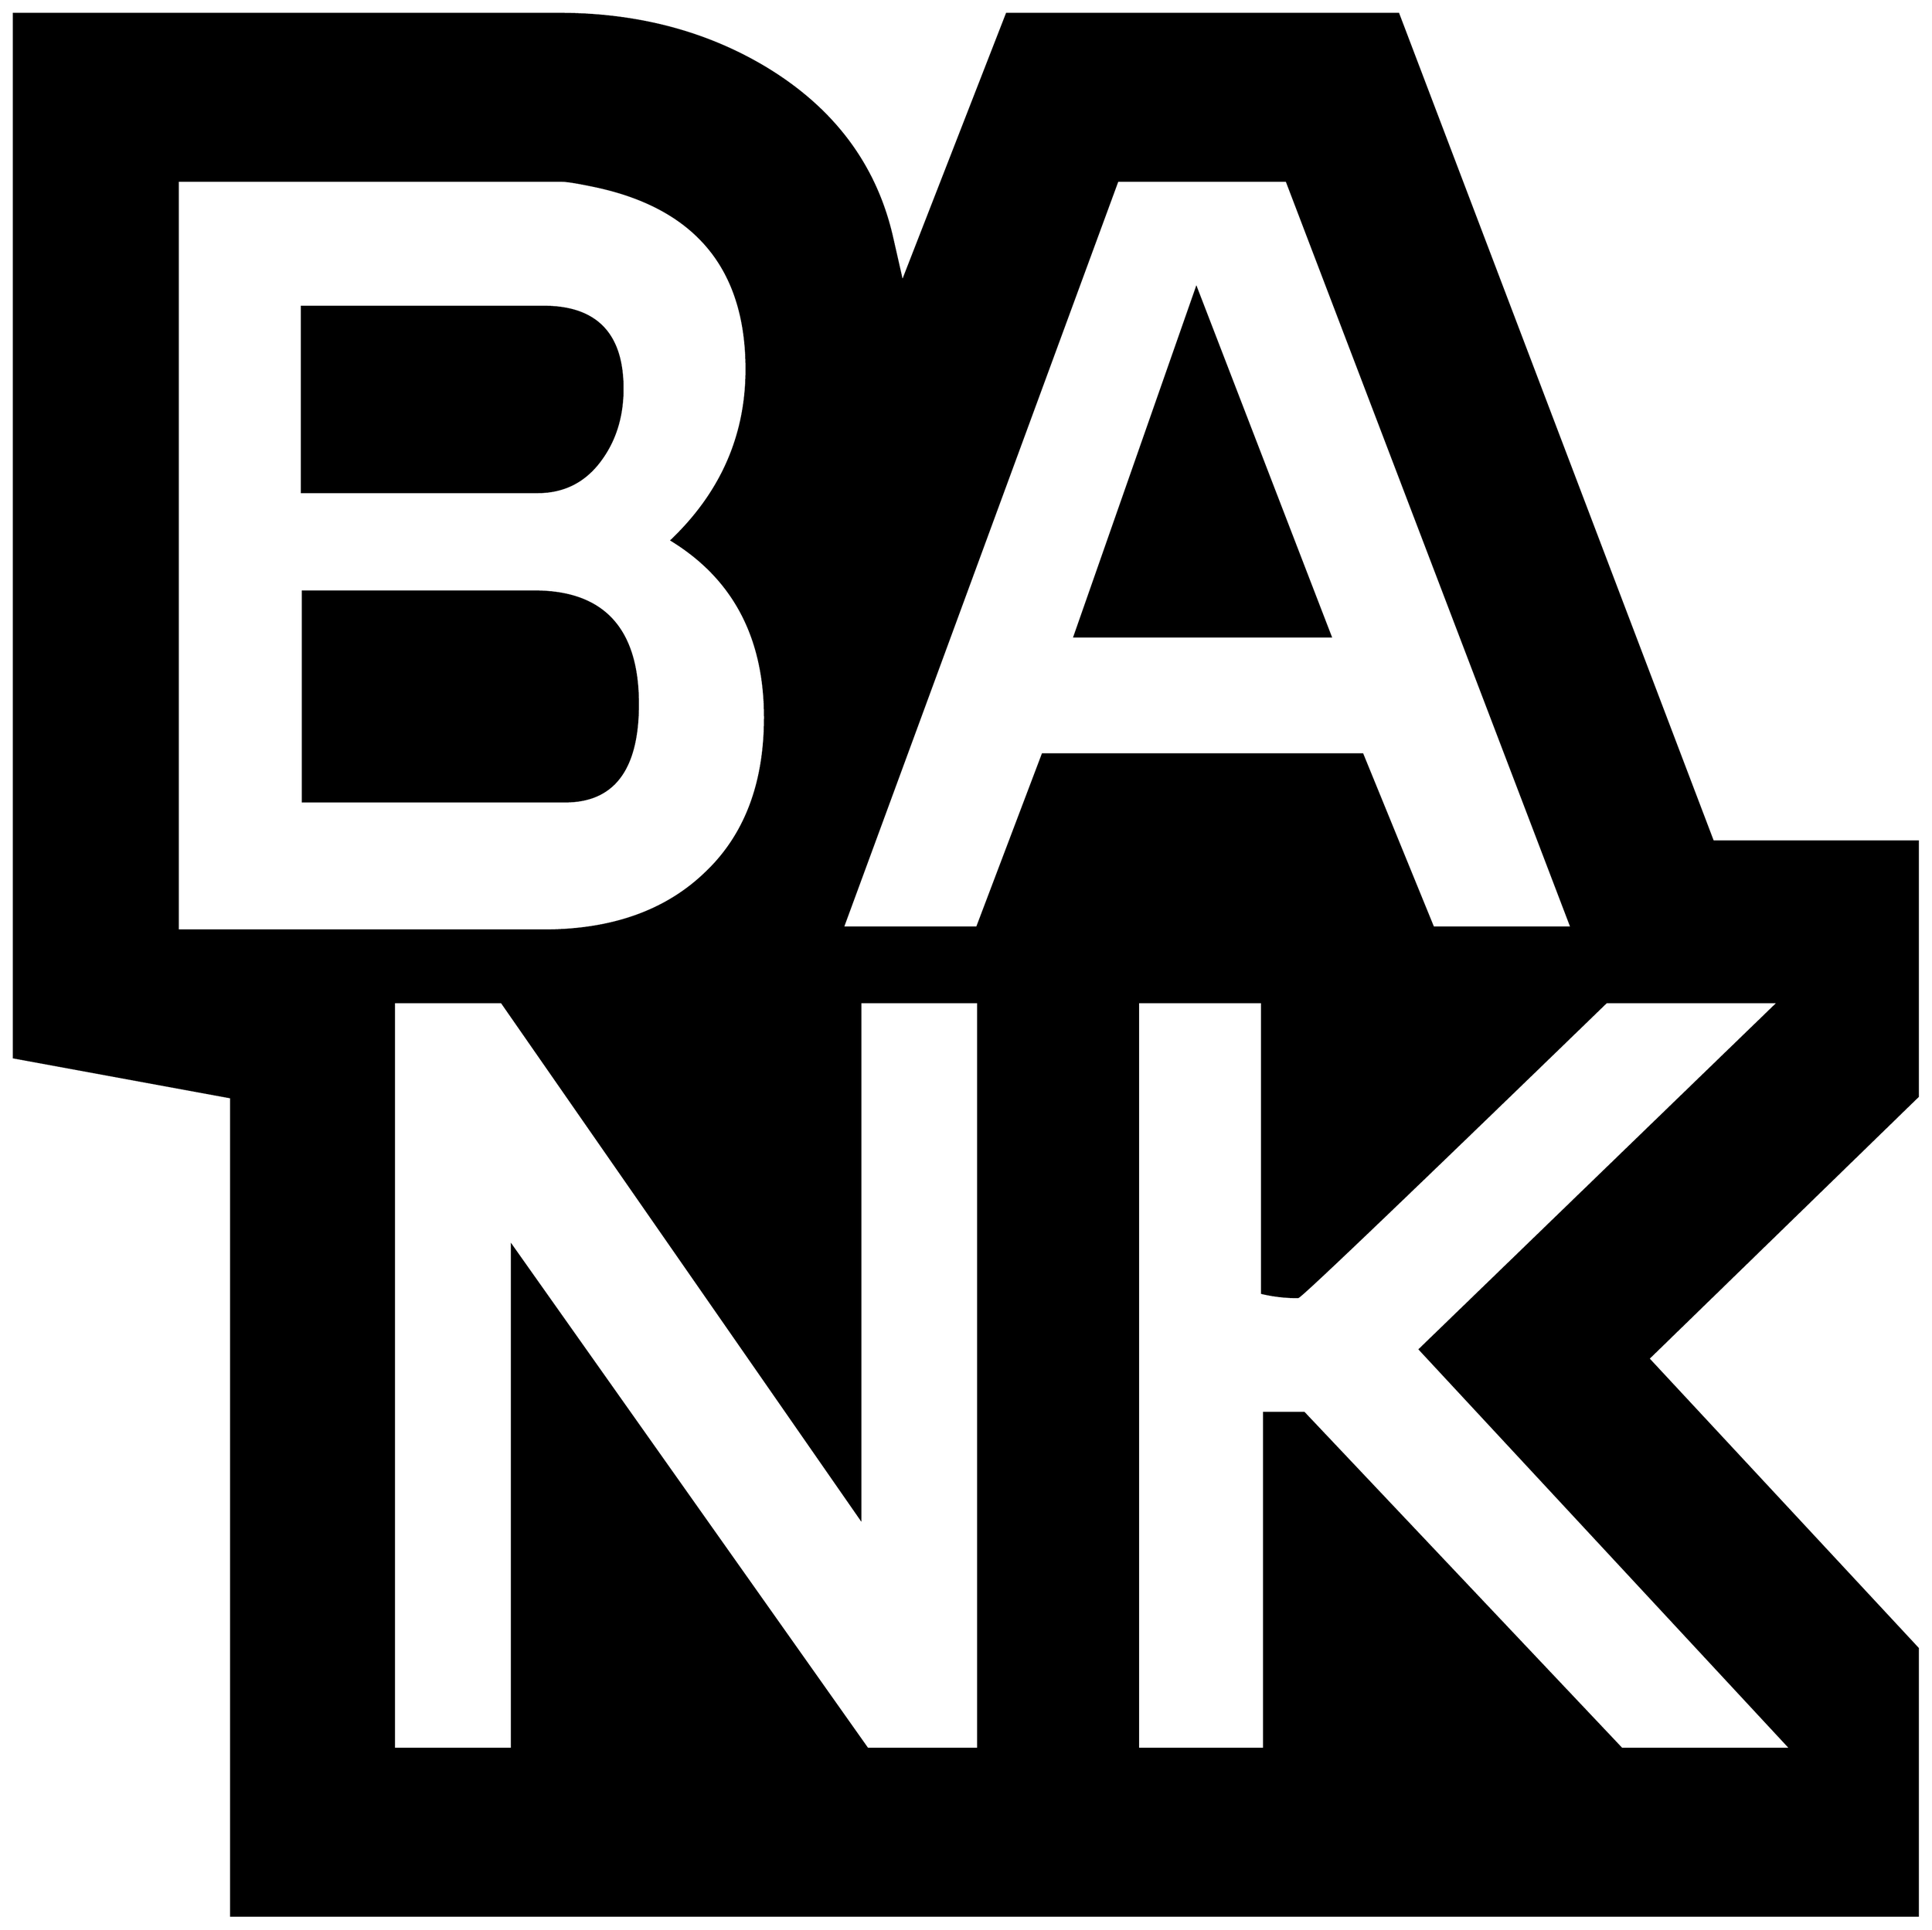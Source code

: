 


\begin{tikzpicture}[y=0.80pt, x=0.80pt, yscale=-1.0, xscale=1.0, inner sep=0pt, outer sep=0pt]
\begin{scope}[shift={(100.0,1701.0)},nonzero rule]
  \path[draw=.,fill=.,line width=1.600pt] (1940.0,351.0) --
    (294.0,351.0) -- (294.0,-448.0) -- (82.0,-487.0) --
    (82.0,-1506.0) -- (614.0,-1506.0) .. controls
    (690.0,-1506.0) and (757.333,-1488.333) .. (816.0,-1453.0) ..
    controls (882.0,-1413.0) and (923.0,-1358.0) ..
    (939.0,-1288.0) -- (949.0,-1244.0) -- (1051.0,-1506.0) --
    (1433.0,-1506.0) -- (1740.0,-698.0) -- (1940.0,-698.0) --
    (1940.0,-449.0) -- (1677.0,-193.0) -- (1940.0,90.0) --
    (1940.0,351.0) -- cycle(1602.0,-614.0) -- (1324.0,-1343.0)
    -- (1159.0,-1343.0) -- (891.0,-614.0) -- (1022.0,-614.0) --
    (1086.0,-783.0) -- (1398.0,-783.0) -- (1467.0,-614.0) --
    (1602.0,-614.0) -- cycle(1816.0,188.0) -- (1454.0,-202.0) --
    (1804.0,-541.0) -- (1636.0,-541.0) .. controls
    (1438.0,-349.0) and (1337.667,-253.0) .. (1335.0,-253.0) ..
    controls (1323.0,-253.0) and (1311.333,-254.333) ..
    (1300.0,-257.0) -- (1300.0,-541.0) -- (1179.0,-541.0) --
    (1179.0,188.0) -- (1302.0,188.0) -- (1302.0,-140.0) --
    (1341.0,-140.0) -- (1651.0,188.0) -- (1816.0,188.0) --
    cycle(815.0,-819.0) .. controls (815.0,-897.0) and
    (784.667,-954.667) .. (724.0,-992.0) .. controls (772.667,-1038.667)
    and (797.0,-1094.333) .. (797.0,-1159.0) .. controls
    (797.0,-1257.667) and (747.333,-1317.333) .. (648.0,-1338.0) ..
    controls (632.0,-1341.333) and (621.667,-1343.0) ..
    (617.0,-1343.0) -- (242.0,-1343.0) -- (242.0,-611.0) --
    (599.0,-611.0) .. controls (665.0,-611.0) and (717.333,-629.333)
    .. (756.0,-666.0) .. controls (795.333,-702.667) and
    (815.0,-753.667) .. (815.0,-819.0) -- cycle(1023.0,188.0) --
    (1023.0,-541.0) -- (908.0,-541.0) -- (908.0,-37.0) --
    (558.0,-541.0) -- (453.0,-541.0) -- (453.0,188.0) --
    (568.0,188.0) -- (568.0,-303.0) -- (915.0,188.0) --
    (1023.0,188.0) -- cycle(1367.0,-898.0) -- (1117.0,-898.0) --
    (1236.0,-1238.0) -- (1367.0,-898.0) -- cycle(676.0,-1140.0)
    .. controls (676.0,-1113.333) and (669.0,-1090.333) ..
    (655.0,-1071.0) .. controls (639.667,-1049.667) and
    (619.0,-1039.0) .. (593.0,-1039.0) -- (363.0,-1039.0) --
    (363.0,-1220.0) -- (599.0,-1220.0) .. controls
    (650.333,-1220.0) and (676.0,-1193.333) .. (676.0,-1140.0) --
    cycle(691.0,-832.0) .. controls (691.0,-768.667) and
    (667.333,-737.0) .. (620.0,-737.0) -- (364.0,-737.0) --
    (364.0,-942.0) -- (590.0,-942.0) .. controls (657.333,-942.0)
    and (691.0,-905.333) .. (691.0,-832.0) -- cycle;
\end{scope}

\end{tikzpicture}


